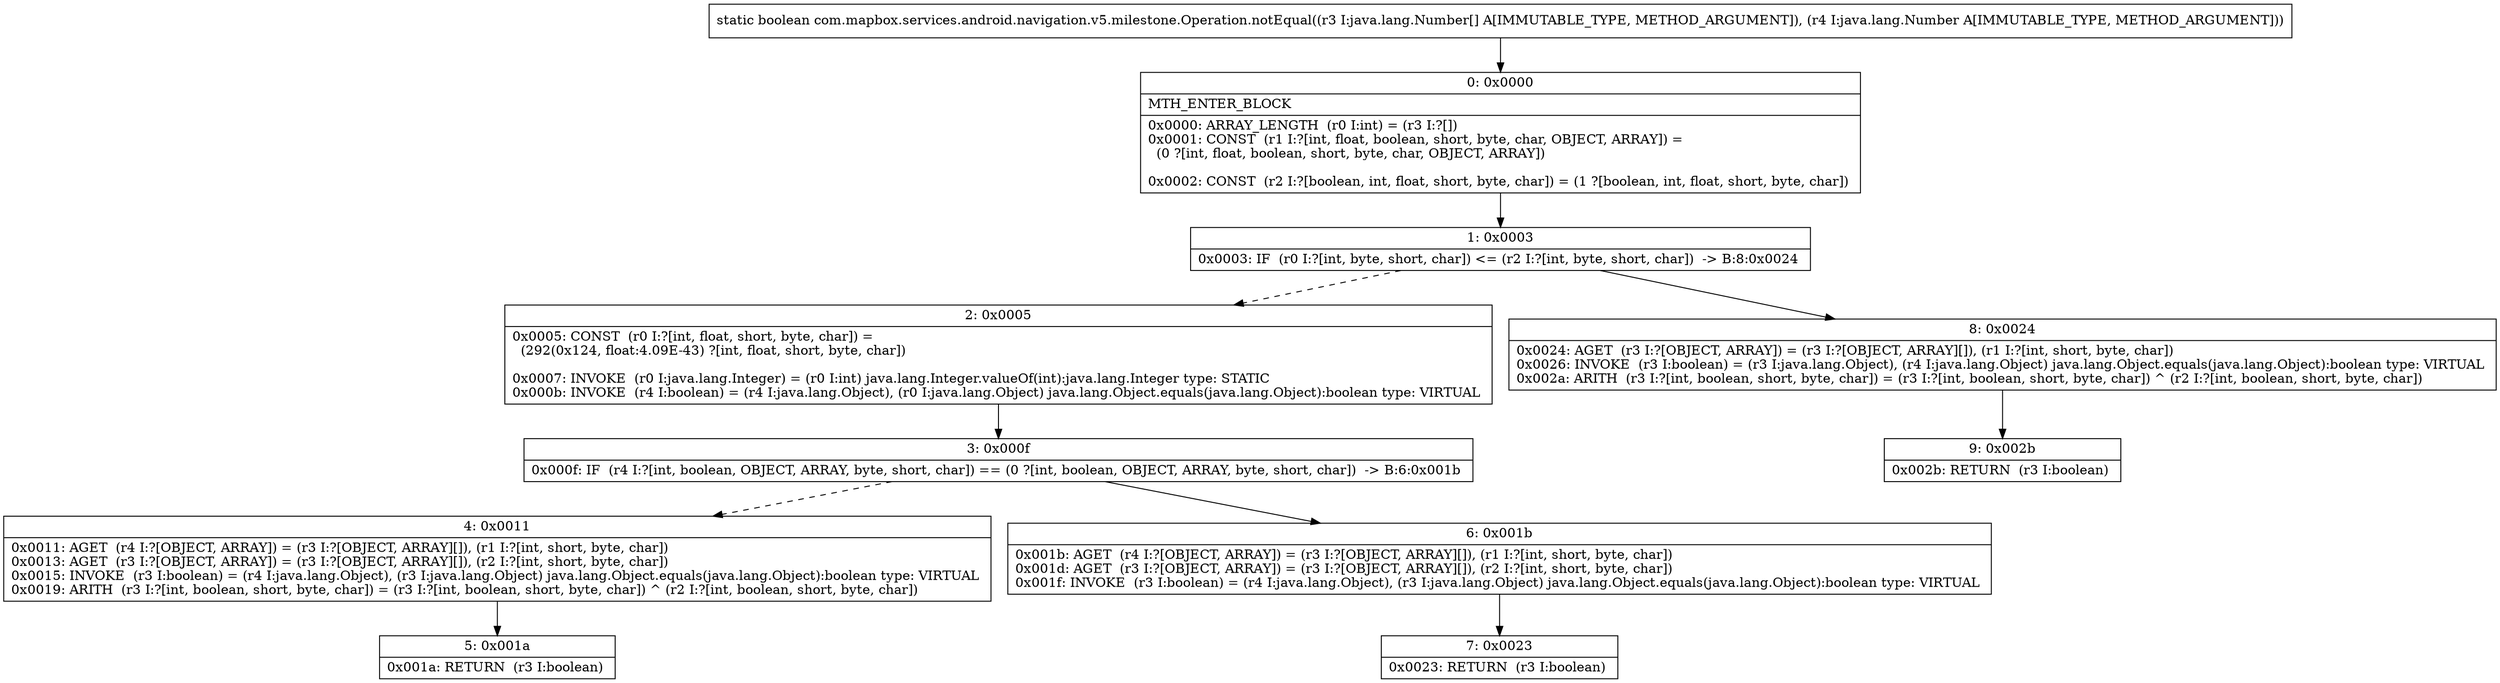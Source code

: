 digraph "CFG forcom.mapbox.services.android.navigation.v5.milestone.Operation.notEqual([Ljava\/lang\/Number;Ljava\/lang\/Number;)Z" {
Node_0 [shape=record,label="{0\:\ 0x0000|MTH_ENTER_BLOCK\l|0x0000: ARRAY_LENGTH  (r0 I:int) = (r3 I:?[]) \l0x0001: CONST  (r1 I:?[int, float, boolean, short, byte, char, OBJECT, ARRAY]) = \l  (0 ?[int, float, boolean, short, byte, char, OBJECT, ARRAY])\l \l0x0002: CONST  (r2 I:?[boolean, int, float, short, byte, char]) = (1 ?[boolean, int, float, short, byte, char]) \l}"];
Node_1 [shape=record,label="{1\:\ 0x0003|0x0003: IF  (r0 I:?[int, byte, short, char]) \<= (r2 I:?[int, byte, short, char])  \-\> B:8:0x0024 \l}"];
Node_2 [shape=record,label="{2\:\ 0x0005|0x0005: CONST  (r0 I:?[int, float, short, byte, char]) = \l  (292(0x124, float:4.09E\-43) ?[int, float, short, byte, char])\l \l0x0007: INVOKE  (r0 I:java.lang.Integer) = (r0 I:int) java.lang.Integer.valueOf(int):java.lang.Integer type: STATIC \l0x000b: INVOKE  (r4 I:boolean) = (r4 I:java.lang.Object), (r0 I:java.lang.Object) java.lang.Object.equals(java.lang.Object):boolean type: VIRTUAL \l}"];
Node_3 [shape=record,label="{3\:\ 0x000f|0x000f: IF  (r4 I:?[int, boolean, OBJECT, ARRAY, byte, short, char]) == (0 ?[int, boolean, OBJECT, ARRAY, byte, short, char])  \-\> B:6:0x001b \l}"];
Node_4 [shape=record,label="{4\:\ 0x0011|0x0011: AGET  (r4 I:?[OBJECT, ARRAY]) = (r3 I:?[OBJECT, ARRAY][]), (r1 I:?[int, short, byte, char]) \l0x0013: AGET  (r3 I:?[OBJECT, ARRAY]) = (r3 I:?[OBJECT, ARRAY][]), (r2 I:?[int, short, byte, char]) \l0x0015: INVOKE  (r3 I:boolean) = (r4 I:java.lang.Object), (r3 I:java.lang.Object) java.lang.Object.equals(java.lang.Object):boolean type: VIRTUAL \l0x0019: ARITH  (r3 I:?[int, boolean, short, byte, char]) = (r3 I:?[int, boolean, short, byte, char]) ^ (r2 I:?[int, boolean, short, byte, char]) \l}"];
Node_5 [shape=record,label="{5\:\ 0x001a|0x001a: RETURN  (r3 I:boolean) \l}"];
Node_6 [shape=record,label="{6\:\ 0x001b|0x001b: AGET  (r4 I:?[OBJECT, ARRAY]) = (r3 I:?[OBJECT, ARRAY][]), (r1 I:?[int, short, byte, char]) \l0x001d: AGET  (r3 I:?[OBJECT, ARRAY]) = (r3 I:?[OBJECT, ARRAY][]), (r2 I:?[int, short, byte, char]) \l0x001f: INVOKE  (r3 I:boolean) = (r4 I:java.lang.Object), (r3 I:java.lang.Object) java.lang.Object.equals(java.lang.Object):boolean type: VIRTUAL \l}"];
Node_7 [shape=record,label="{7\:\ 0x0023|0x0023: RETURN  (r3 I:boolean) \l}"];
Node_8 [shape=record,label="{8\:\ 0x0024|0x0024: AGET  (r3 I:?[OBJECT, ARRAY]) = (r3 I:?[OBJECT, ARRAY][]), (r1 I:?[int, short, byte, char]) \l0x0026: INVOKE  (r3 I:boolean) = (r3 I:java.lang.Object), (r4 I:java.lang.Object) java.lang.Object.equals(java.lang.Object):boolean type: VIRTUAL \l0x002a: ARITH  (r3 I:?[int, boolean, short, byte, char]) = (r3 I:?[int, boolean, short, byte, char]) ^ (r2 I:?[int, boolean, short, byte, char]) \l}"];
Node_9 [shape=record,label="{9\:\ 0x002b|0x002b: RETURN  (r3 I:boolean) \l}"];
MethodNode[shape=record,label="{static boolean com.mapbox.services.android.navigation.v5.milestone.Operation.notEqual((r3 I:java.lang.Number[] A[IMMUTABLE_TYPE, METHOD_ARGUMENT]), (r4 I:java.lang.Number A[IMMUTABLE_TYPE, METHOD_ARGUMENT])) }"];
MethodNode -> Node_0;
Node_0 -> Node_1;
Node_1 -> Node_2[style=dashed];
Node_1 -> Node_8;
Node_2 -> Node_3;
Node_3 -> Node_4[style=dashed];
Node_3 -> Node_6;
Node_4 -> Node_5;
Node_6 -> Node_7;
Node_8 -> Node_9;
}

